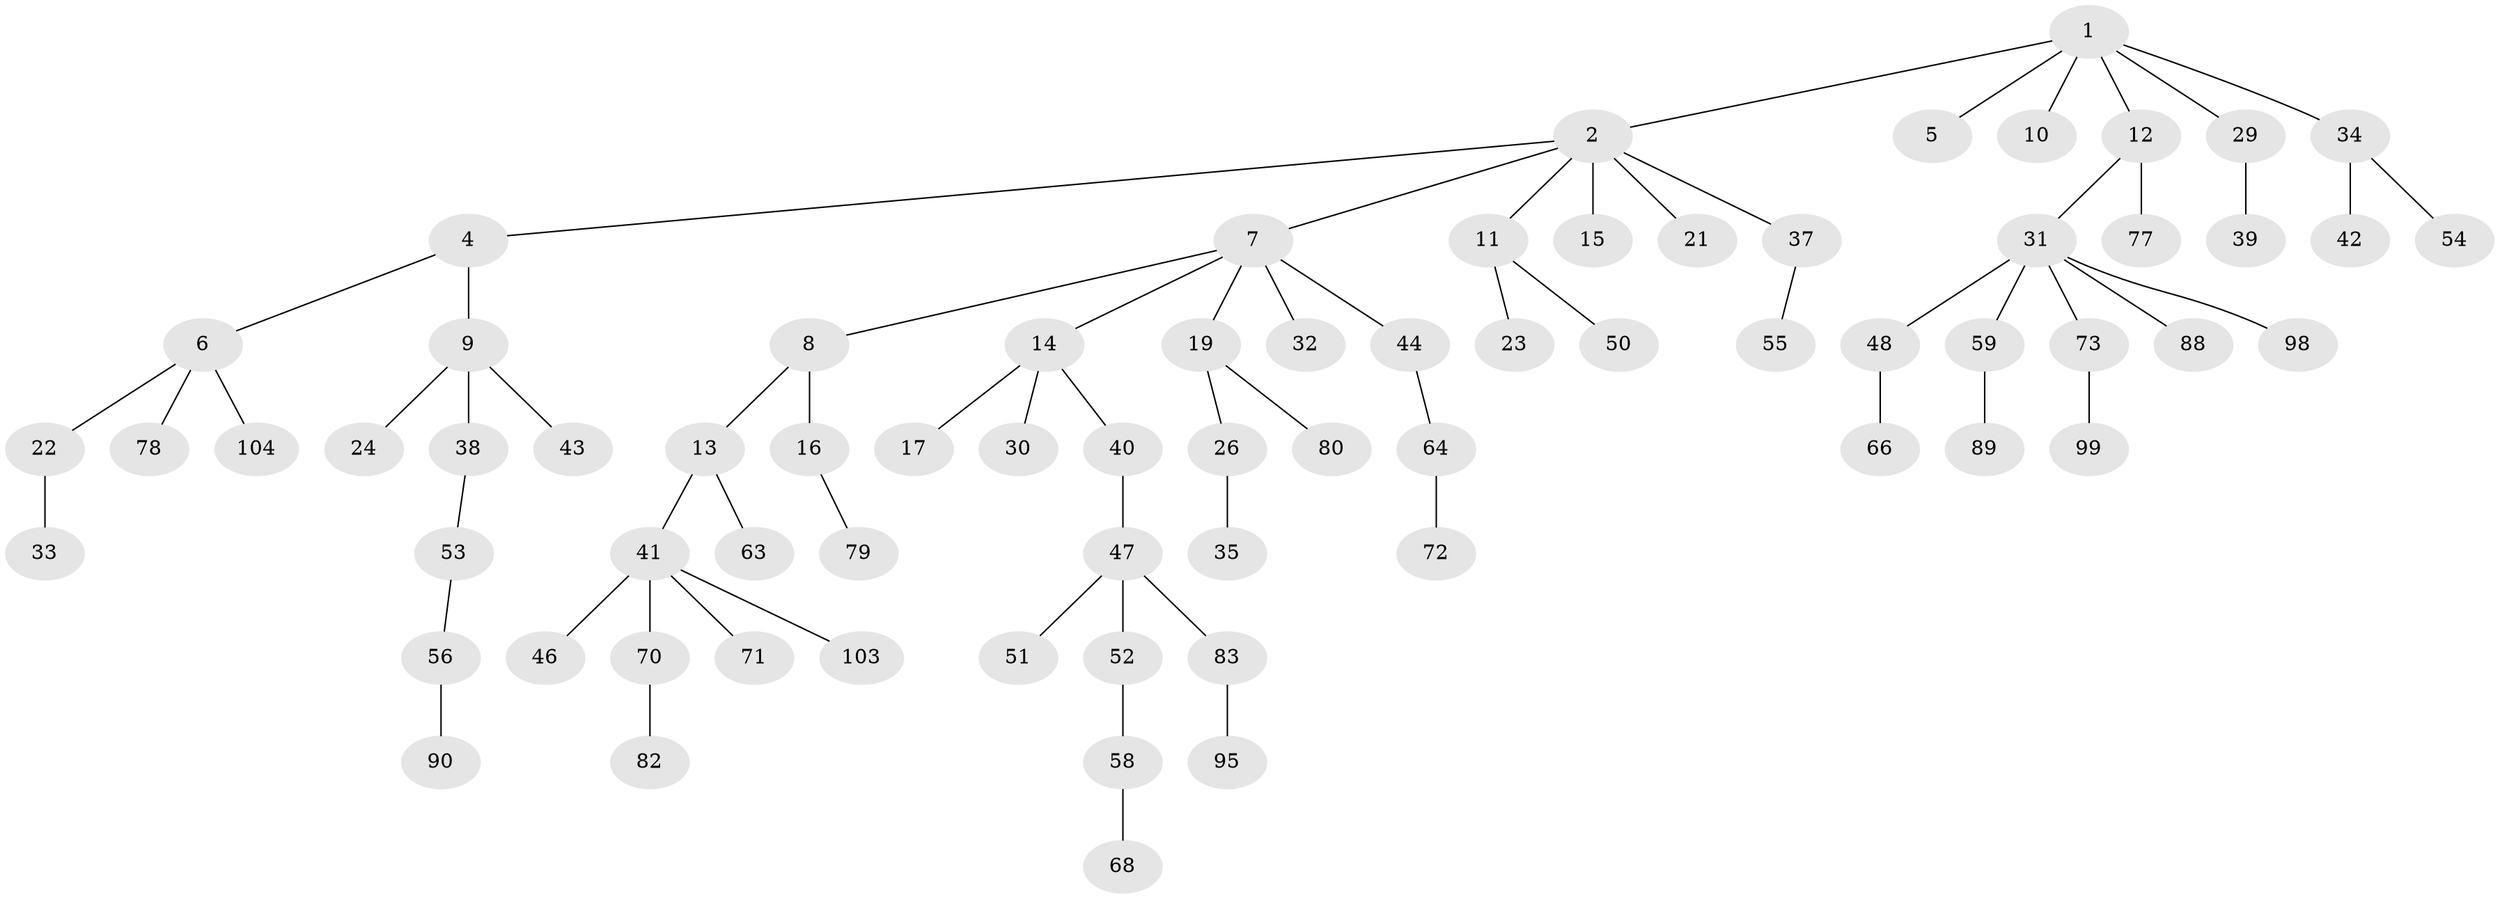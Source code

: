 // Generated by graph-tools (version 1.1) at 2025/24/03/03/25 07:24:05]
// undirected, 71 vertices, 70 edges
graph export_dot {
graph [start="1"]
  node [color=gray90,style=filled];
  1 [super="+25"];
  2 [super="+3"];
  4 [super="+92"];
  5;
  6 [super="+28"];
  7 [super="+97"];
  8;
  9 [super="+86"];
  10 [super="+87"];
  11 [super="+20"];
  12;
  13 [super="+45"];
  14 [super="+27"];
  15;
  16 [super="+18"];
  17;
  19 [super="+57"];
  21 [super="+62"];
  22;
  23 [super="+75"];
  24;
  26;
  29;
  30;
  31 [super="+61"];
  32;
  33 [super="+81"];
  34 [super="+36"];
  35 [super="+85"];
  37 [super="+100"];
  38 [super="+74"];
  39 [super="+67"];
  40;
  41 [super="+69"];
  42;
  43 [super="+65"];
  44;
  46 [super="+49"];
  47;
  48;
  50;
  51;
  52;
  53;
  54;
  55 [super="+93"];
  56 [super="+60"];
  58 [super="+101"];
  59;
  63;
  64;
  66;
  68;
  70 [super="+76"];
  71;
  72;
  73 [super="+96"];
  77 [super="+84"];
  78;
  79 [super="+102"];
  80;
  82;
  83 [super="+91"];
  88;
  89 [super="+94"];
  90;
  95;
  98;
  99;
  103;
  104;
  1 -- 2;
  1 -- 5;
  1 -- 10;
  1 -- 12;
  1 -- 29;
  1 -- 34;
  2 -- 11;
  2 -- 15;
  2 -- 21;
  2 -- 37;
  2 -- 4;
  2 -- 7;
  4 -- 6;
  4 -- 9;
  6 -- 22;
  6 -- 78;
  6 -- 104;
  7 -- 8;
  7 -- 14;
  7 -- 19;
  7 -- 32;
  7 -- 44;
  8 -- 13;
  8 -- 16;
  9 -- 24;
  9 -- 38;
  9 -- 43;
  11 -- 23;
  11 -- 50;
  12 -- 31;
  12 -- 77;
  13 -- 41;
  13 -- 63;
  14 -- 17;
  14 -- 30;
  14 -- 40;
  16 -- 79;
  19 -- 26;
  19 -- 80;
  22 -- 33;
  26 -- 35;
  29 -- 39;
  31 -- 48;
  31 -- 59;
  31 -- 73;
  31 -- 88;
  31 -- 98;
  34 -- 42;
  34 -- 54;
  37 -- 55;
  38 -- 53;
  40 -- 47;
  41 -- 46;
  41 -- 71;
  41 -- 103;
  41 -- 70;
  44 -- 64;
  47 -- 51;
  47 -- 52;
  47 -- 83;
  48 -- 66;
  52 -- 58;
  53 -- 56;
  56 -- 90;
  58 -- 68;
  59 -- 89;
  64 -- 72;
  70 -- 82;
  73 -- 99;
  83 -- 95;
}
